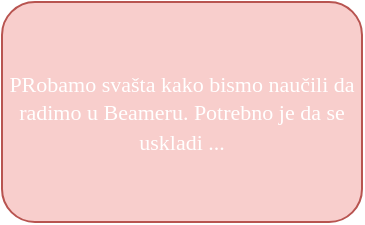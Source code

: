 <mxfile version="19.0.3" type="device"><diagram id="fAm-bXLzUHkREjeEWVSR" name="Page-1"><mxGraphModel dx="1221" dy="764" grid="1" gridSize="10" guides="1" tooltips="1" connect="1" arrows="1" fold="1" page="1" pageScale="1" pageWidth="1200" pageHeight="1600" math="0" shadow="0"><root><mxCell id="0"/><mxCell id="1" parent="0"/><mxCell id="vG4qqpjFsbH-So13sQQ4-1" value="&lt;font face=&quot;CM San Serif&quot; color=&quot;#ffffff&quot; style=&quot;font-size: 11px;&quot;&gt;PRobamo svašta kako bismo naučili da radimo u Beameru. Potrebno je da se uskladi ...&lt;/font&gt;" style="rounded=1;whiteSpace=wrap;html=1;fillColor=#f8cecc;strokeColor=#b85450;" vertex="1" parent="1"><mxGeometry x="50" y="40" width="180" height="110" as="geometry"/></mxCell><mxCell id="vG4qqpjFsbH-So13sQQ4-3" value="Untitled Layer" parent="0" visible="0"/><mxCell id="vG4qqpjFsbH-So13sQQ4-4" value="" style="rounded=1;whiteSpace=wrap;html=1;fillColor=#dae8fc;strokeColor=#6c8ebf;" vertex="1" parent="vG4qqpjFsbH-So13sQQ4-3"><mxGeometry x="960" y="680" width="540" height="390" as="geometry"/></mxCell></root></mxGraphModel></diagram></mxfile>